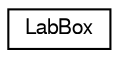 digraph G
{
  edge [fontname="FreeSans",fontsize="10",labelfontname="FreeSans",labelfontsize="10"];
  node [fontname="FreeSans",fontsize="10",shape=record];
  rankdir="LR";
  Node1 [label="LabBox",height=0.2,width=0.4,color="black", fillcolor="white", style="filled",URL="$classLabBox.shtml",tooltip="A labeled box class."];
}
